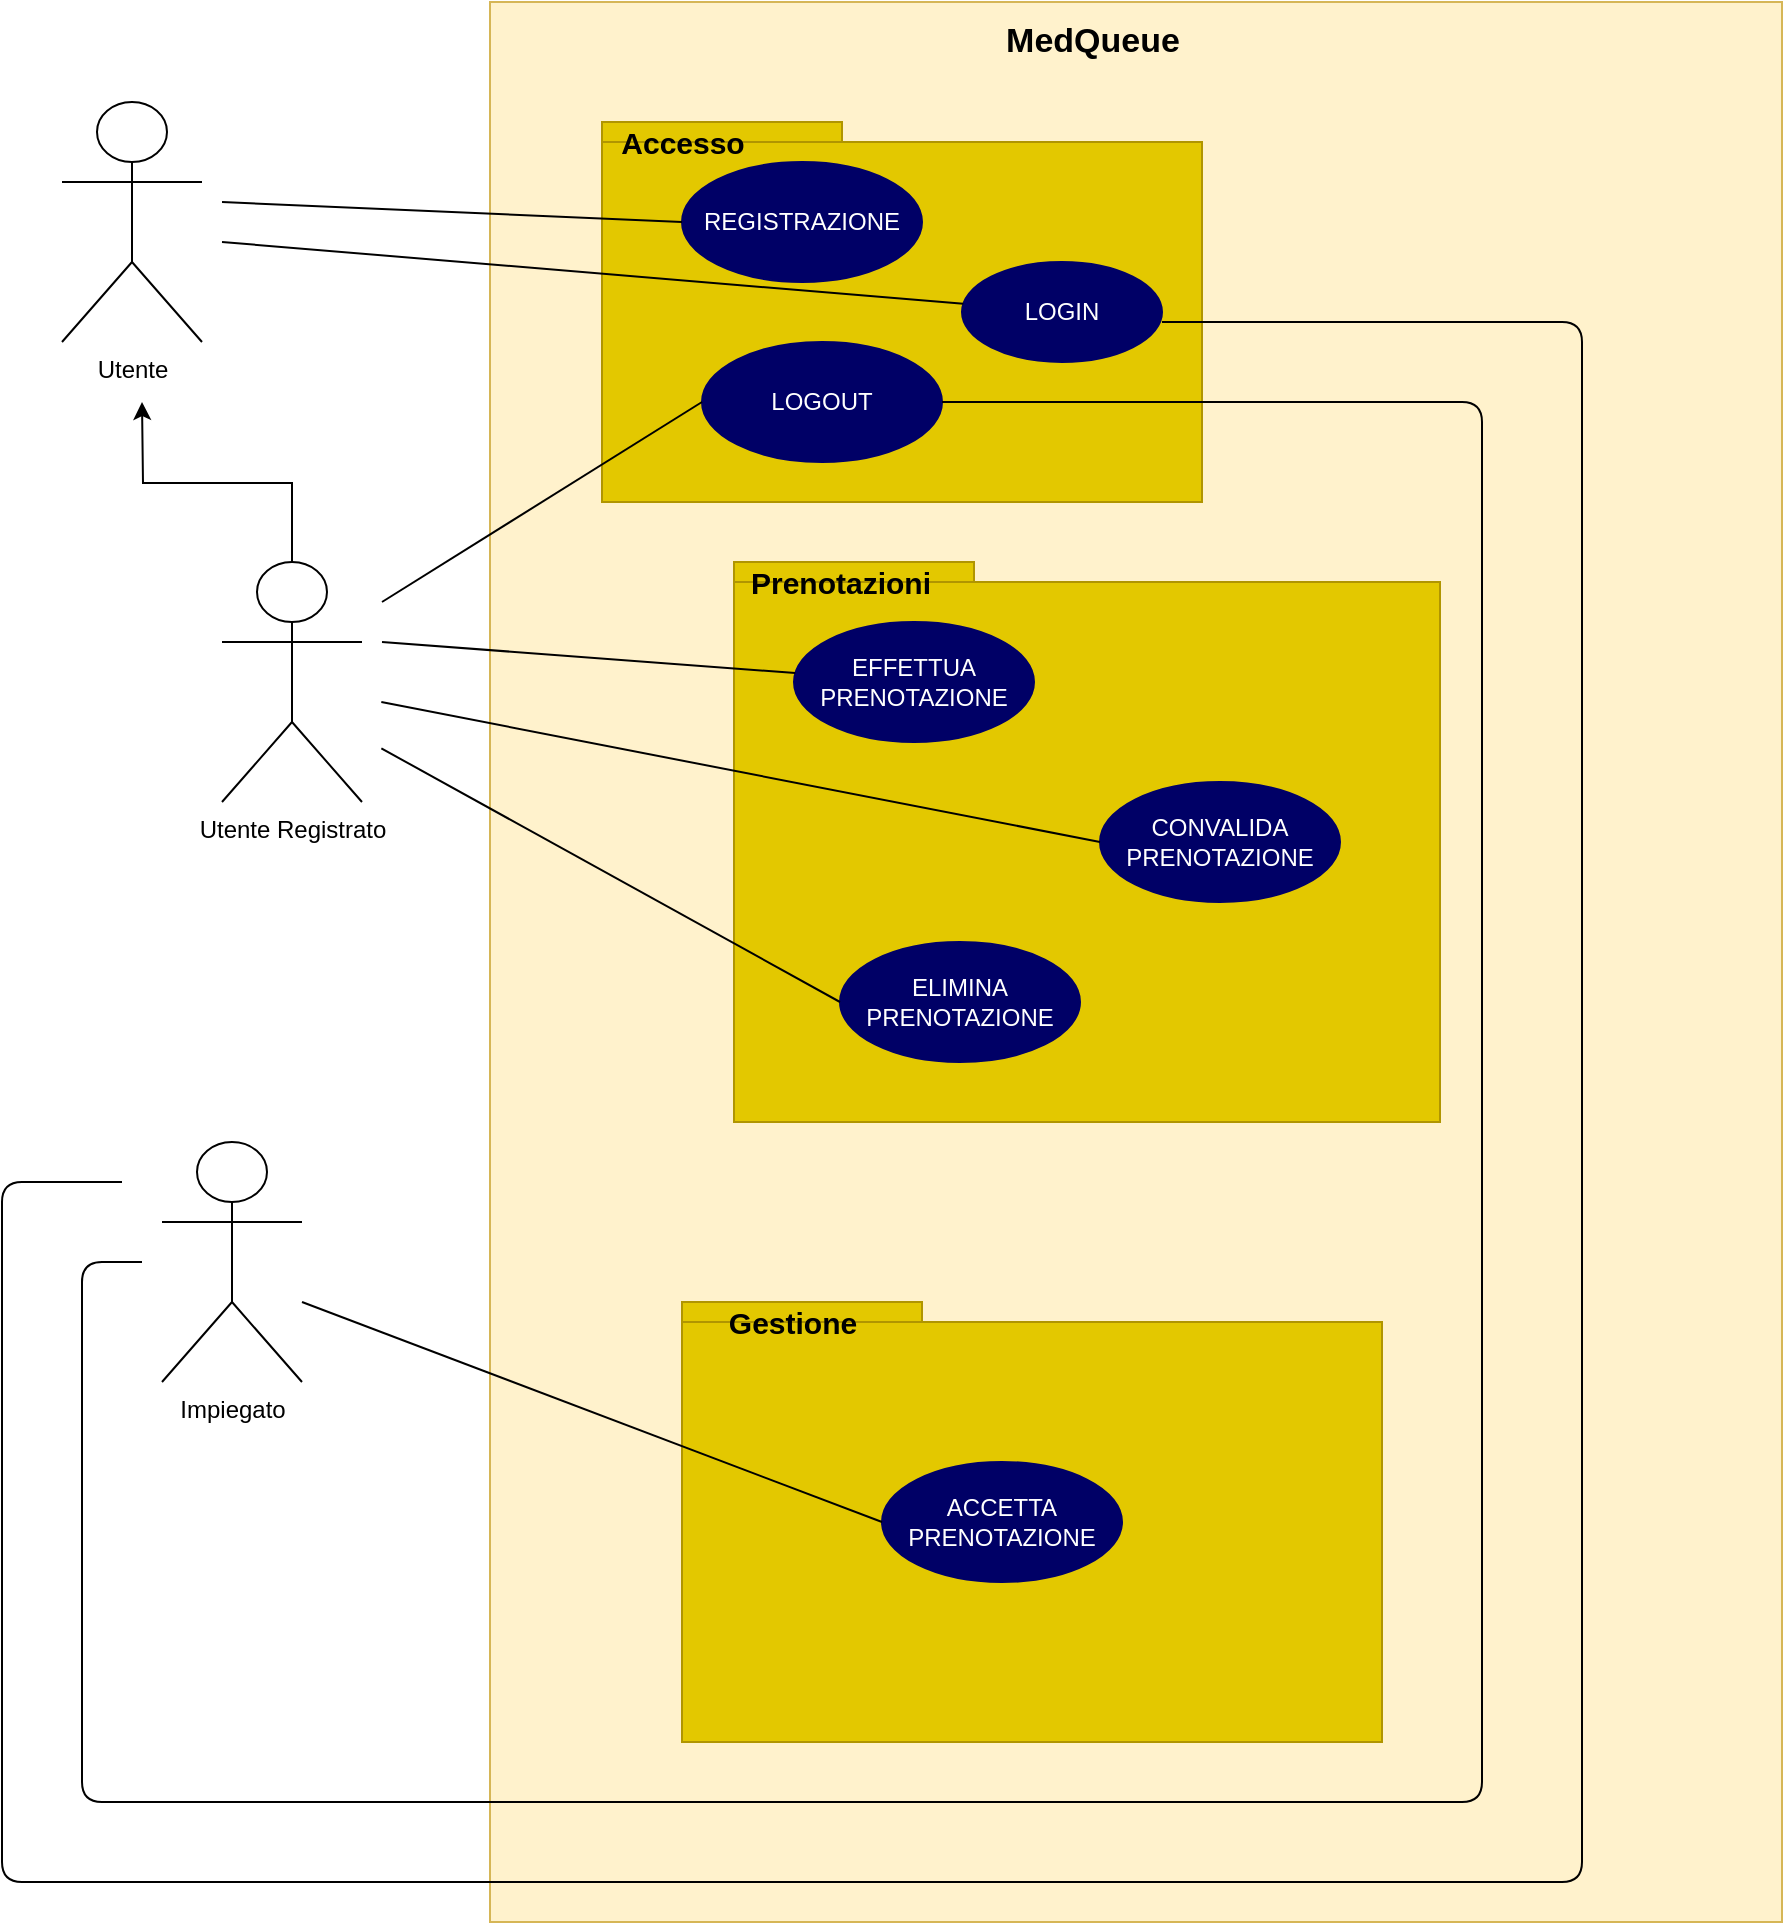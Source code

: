 <mxfile version="13.9.9" type="device"><diagram id="AWNDlr6nkOBaSjqkN7gb" name="Pagina-1"><mxGraphModel dx="1311" dy="1161" grid="1" gridSize="10" guides="1" tooltips="1" connect="1" arrows="1" fold="1" page="1" pageScale="1" pageWidth="827" pageHeight="1169" math="0" shadow="0"><root><mxCell id="0"/><mxCell id="1" parent="0"/><mxCell id="vA7AwTF-UodZvoCBMMWe-1" value="Utente" style="shape=umlActor;verticalLabelPosition=bottom;verticalAlign=top;html=1;outlineConnect=0;" vertex="1" parent="1"><mxGeometry x="80" y="50" width="70" height="120" as="geometry"/></mxCell><mxCell id="vA7AwTF-UodZvoCBMMWe-4" style="edgeStyle=orthogonalEdgeStyle;rounded=0;orthogonalLoop=1;jettySize=auto;html=1;exitX=0.5;exitY=0;exitDx=0;exitDy=0;exitPerimeter=0;" edge="1" parent="1" source="vA7AwTF-UodZvoCBMMWe-3"><mxGeometry relative="1" as="geometry"><mxPoint x="120" y="200" as="targetPoint"/></mxGeometry></mxCell><mxCell id="vA7AwTF-UodZvoCBMMWe-3" value="Utente Registrato" style="shape=umlActor;verticalLabelPosition=bottom;verticalAlign=top;html=1;outlineConnect=0;" vertex="1" parent="1"><mxGeometry x="160" y="280" width="70" height="120" as="geometry"/></mxCell><mxCell id="vA7AwTF-UodZvoCBMMWe-7" value="Impiegato" style="shape=umlActor;verticalLabelPosition=bottom;verticalAlign=top;html=1;outlineConnect=0;" vertex="1" parent="1"><mxGeometry x="130" y="570" width="70" height="120" as="geometry"/></mxCell><mxCell id="vA7AwTF-UodZvoCBMMWe-8" value="" style="rounded=0;whiteSpace=wrap;html=1;fillColor=#fff2cc;strokeColor=#d6b656;" vertex="1" parent="1"><mxGeometry x="294" width="646" height="960" as="geometry"/></mxCell><mxCell id="vA7AwTF-UodZvoCBMMWe-9" value="&lt;font style=&quot;font-size: 17px&quot;&gt;&lt;b&gt;MedQueue&lt;/b&gt;&lt;/font&gt;" style="text;html=1;align=center;verticalAlign=middle;resizable=0;points=[];autosize=1;" vertex="1" parent="1"><mxGeometry x="545" y="10" width="100" height="20" as="geometry"/></mxCell><mxCell id="vA7AwTF-UodZvoCBMMWe-10" value="" style="shape=folder;fontStyle=1;spacingTop=10;tabWidth=120;tabHeight=10;tabPosition=left;html=1;fillColor=#e3c800;strokeColor=#B09500;fontColor=#ffffff;" vertex="1" parent="1"><mxGeometry x="350" y="60" width="300" height="190" as="geometry"/></mxCell><mxCell id="vA7AwTF-UodZvoCBMMWe-11" value="&lt;font style=&quot;font-size: 15px&quot;&gt;&lt;b&gt;Accesso&lt;/b&gt;&lt;/font&gt;" style="text;html=1;align=center;verticalAlign=middle;resizable=0;points=[];autosize=1;" vertex="1" parent="1"><mxGeometry x="350" y="60" width="80" height="20" as="geometry"/></mxCell><mxCell id="vA7AwTF-UodZvoCBMMWe-12" value="&lt;font color=&quot;#ffffff&quot;&gt;REGISTRAZIONE&lt;/font&gt;" style="ellipse;whiteSpace=wrap;html=1;fillColor=#000066;strokeColor=#000066;" vertex="1" parent="1"><mxGeometry x="390" y="80" width="120" height="60" as="geometry"/></mxCell><mxCell id="vA7AwTF-UodZvoCBMMWe-13" value="&lt;font color=&quot;#ffffff&quot;&gt;LOGIN&lt;/font&gt;" style="ellipse;whiteSpace=wrap;html=1;fillColor=#000066;strokeColor=#000066;" vertex="1" parent="1"><mxGeometry x="530" y="130" width="100" height="50" as="geometry"/></mxCell><mxCell id="vA7AwTF-UodZvoCBMMWe-14" value="&lt;font color=&quot;#ffffff&quot;&gt;LOGOUT&lt;/font&gt;" style="ellipse;whiteSpace=wrap;html=1;fillColor=#000066;strokeColor=#000066;" vertex="1" parent="1"><mxGeometry x="400" y="170" width="120" height="60" as="geometry"/></mxCell><mxCell id="vA7AwTF-UodZvoCBMMWe-15" value="" style="endArrow=none;html=1;entryX=0;entryY=0.5;entryDx=0;entryDy=0;" edge="1" parent="1" target="vA7AwTF-UodZvoCBMMWe-12"><mxGeometry width="50" height="50" relative="1" as="geometry"><mxPoint x="160" y="100" as="sourcePoint"/><mxPoint x="550" y="380" as="targetPoint"/></mxGeometry></mxCell><mxCell id="vA7AwTF-UodZvoCBMMWe-16" value="" style="endArrow=none;html=1;" edge="1" parent="1" target="vA7AwTF-UodZvoCBMMWe-13"><mxGeometry width="50" height="50" relative="1" as="geometry"><mxPoint x="160" y="120" as="sourcePoint"/><mxPoint x="390" y="130" as="targetPoint"/></mxGeometry></mxCell><mxCell id="vA7AwTF-UodZvoCBMMWe-17" value="" style="endArrow=none;html=1;entryX=0;entryY=0.5;entryDx=0;entryDy=0;" edge="1" parent="1" target="vA7AwTF-UodZvoCBMMWe-14"><mxGeometry width="50" height="50" relative="1" as="geometry"><mxPoint x="240" y="300" as="sourcePoint"/><mxPoint x="550" y="380" as="targetPoint"/></mxGeometry></mxCell><mxCell id="vA7AwTF-UodZvoCBMMWe-18" value="" style="endArrow=none;html=1;entryX=1;entryY=0.5;entryDx=0;entryDy=0;" edge="1" parent="1" target="vA7AwTF-UodZvoCBMMWe-14"><mxGeometry width="50" height="50" relative="1" as="geometry"><mxPoint x="120" y="630" as="sourcePoint"/><mxPoint x="550" y="480" as="targetPoint"/><Array as="points"><mxPoint x="90" y="630"/><mxPoint x="90" y="900"/><mxPoint x="790" y="900"/><mxPoint x="790" y="200"/></Array></mxGeometry></mxCell><mxCell id="vA7AwTF-UodZvoCBMMWe-19" value="" style="endArrow=none;html=1;entryX=1;entryY=0.5;entryDx=0;entryDy=0;" edge="1" parent="1"><mxGeometry width="50" height="50" relative="1" as="geometry"><mxPoint x="110" y="590" as="sourcePoint"/><mxPoint x="630" y="160" as="targetPoint"/><Array as="points"><mxPoint x="50" y="590"/><mxPoint x="50" y="940"/><mxPoint x="840" y="940"/><mxPoint x="840" y="160"/></Array></mxGeometry></mxCell><mxCell id="vA7AwTF-UodZvoCBMMWe-20" value="" style="shape=folder;fontStyle=1;spacingTop=10;tabWidth=120;tabHeight=10;tabPosition=left;html=1;fillColor=#e3c800;strokeColor=#B09500;fontColor=#ffffff;" vertex="1" parent="1"><mxGeometry x="416" y="280" width="353" height="280" as="geometry"/></mxCell><mxCell id="vA7AwTF-UodZvoCBMMWe-21" value="&lt;span style=&quot;font-size: 15px&quot;&gt;&lt;b&gt;Prenotazioni&lt;/b&gt;&lt;/span&gt;" style="text;html=1;align=center;verticalAlign=middle;resizable=0;points=[];autosize=1;" vertex="1" parent="1"><mxGeometry x="414" y="280" width="110" height="20" as="geometry"/></mxCell><mxCell id="vA7AwTF-UodZvoCBMMWe-22" value="&lt;font color=&quot;#ffffff&quot;&gt;EFFETTUA&lt;br&gt;PRENOTAZIONE&lt;br&gt;&lt;/font&gt;" style="ellipse;whiteSpace=wrap;html=1;fillColor=#000066;strokeColor=#000066;" vertex="1" parent="1"><mxGeometry x="446" y="310" width="120" height="60" as="geometry"/></mxCell><mxCell id="vA7AwTF-UodZvoCBMMWe-23" value="&lt;font color=&quot;#ffffff&quot;&gt;CONVALIDA&lt;br&gt;PRENOTAZIONE&lt;br&gt;&lt;/font&gt;" style="ellipse;whiteSpace=wrap;html=1;fillColor=#000066;strokeColor=#000066;" vertex="1" parent="1"><mxGeometry x="599" y="390" width="120" height="60" as="geometry"/></mxCell><mxCell id="vA7AwTF-UodZvoCBMMWe-24" value="&lt;font color=&quot;#ffffff&quot;&gt;ELIMINA&lt;br&gt;PRENOTAZIONE&lt;br&gt;&lt;/font&gt;" style="ellipse;whiteSpace=wrap;html=1;fillColor=#000066;strokeColor=#000066;" vertex="1" parent="1"><mxGeometry x="469" y="470" width="120" height="60" as="geometry"/></mxCell><mxCell id="vA7AwTF-UodZvoCBMMWe-25" value="" style="endArrow=none;html=1;" edge="1" parent="1" target="vA7AwTF-UodZvoCBMMWe-22"><mxGeometry width="50" height="50" relative="1" as="geometry"><mxPoint x="240" y="320" as="sourcePoint"/><mxPoint x="640" y="450" as="targetPoint"/></mxGeometry></mxCell><mxCell id="vA7AwTF-UodZvoCBMMWe-26" value="" style="endArrow=none;html=1;entryX=0;entryY=0.5;entryDx=0;entryDy=0;" edge="1" parent="1" target="vA7AwTF-UodZvoCBMMWe-23"><mxGeometry width="50" height="50" relative="1" as="geometry"><mxPoint x="239.67" y="350" as="sourcePoint"/><mxPoint x="557.005" y="366.835" as="targetPoint"/></mxGeometry></mxCell><mxCell id="vA7AwTF-UodZvoCBMMWe-27" value="" style="endArrow=none;html=1;entryX=0;entryY=0.5;entryDx=0;entryDy=0;" edge="1" parent="1" target="vA7AwTF-UodZvoCBMMWe-24"><mxGeometry width="50" height="50" relative="1" as="geometry"><mxPoint x="239.67" y="373.17" as="sourcePoint"/><mxPoint x="557.005" y="390.005" as="targetPoint"/></mxGeometry></mxCell><mxCell id="vA7AwTF-UodZvoCBMMWe-29" value="" style="shape=folder;fontStyle=1;spacingTop=10;tabWidth=120;tabHeight=10;tabPosition=left;html=1;fillColor=#e3c800;strokeColor=#B09500;fontColor=#ffffff;" vertex="1" parent="1"><mxGeometry x="390" y="650" width="350" height="220" as="geometry"/></mxCell><mxCell id="vA7AwTF-UodZvoCBMMWe-30" value="&lt;span style=&quot;font-size: 15px&quot;&gt;&lt;b&gt;Gestione&lt;/b&gt;&lt;/span&gt;" style="text;html=1;align=center;verticalAlign=middle;resizable=0;points=[];autosize=1;" vertex="1" parent="1"><mxGeometry x="405" y="650" width="80" height="20" as="geometry"/></mxCell><mxCell id="vA7AwTF-UodZvoCBMMWe-32" value="&lt;font color=&quot;#ffffff&quot;&gt;ACCETTA&lt;br&gt;PRENOTAZIONE&lt;br&gt;&lt;/font&gt;" style="ellipse;whiteSpace=wrap;html=1;fillColor=#000066;strokeColor=#000066;" vertex="1" parent="1"><mxGeometry x="490" y="730" width="120" height="60" as="geometry"/></mxCell><mxCell id="vA7AwTF-UodZvoCBMMWe-33" value="" style="endArrow=none;html=1;entryX=0;entryY=0.5;entryDx=0;entryDy=0;" edge="1" parent="1" target="vA7AwTF-UodZvoCBMMWe-32"><mxGeometry width="50" height="50" relative="1" as="geometry"><mxPoint x="200" y="650" as="sourcePoint"/><mxPoint x="590" y="430" as="targetPoint"/></mxGeometry></mxCell></root></mxGraphModel></diagram></mxfile>